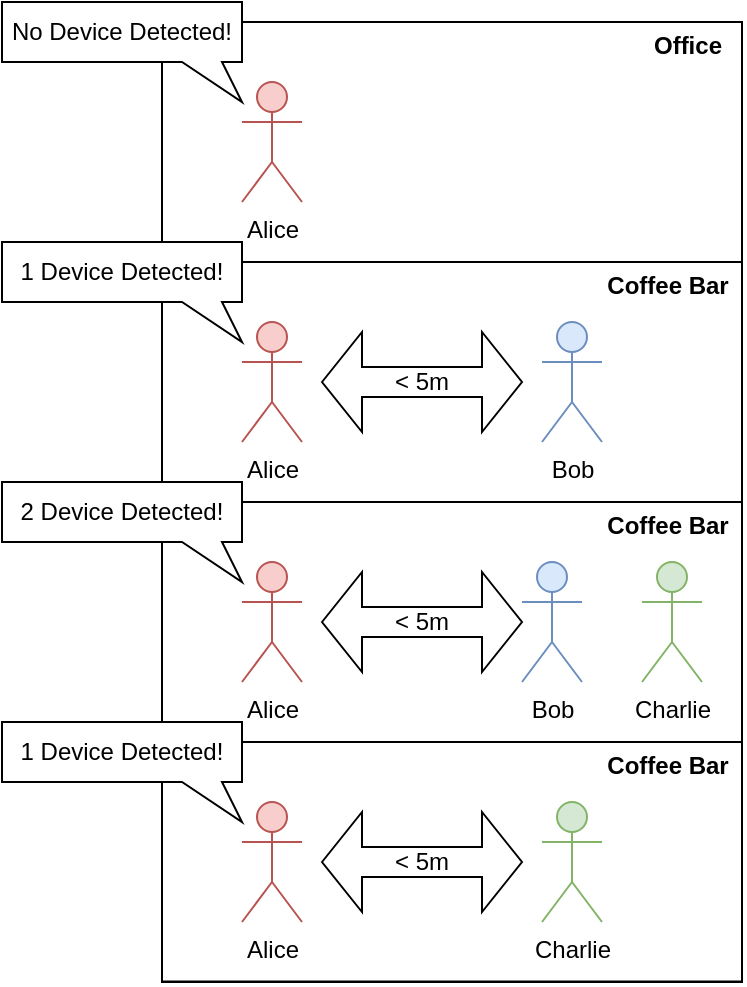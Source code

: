 <mxfile version="14.6.13" type="device"><diagram id="5Sjb_7ukiO546OhRQH8N" name="Page-1"><mxGraphModel dx="1422" dy="765" grid="1" gridSize="10" guides="1" tooltips="1" connect="1" arrows="1" fold="1" page="1" pageScale="1" pageWidth="827" pageHeight="1169" math="0" shadow="0"><root><mxCell id="0"/><mxCell id="1" parent="0"/><mxCell id="jWH7lywBUnDcWHyB5UAR-5" value="" style="rounded=0;whiteSpace=wrap;html=1;" parent="1" vertex="1"><mxGeometry x="140" y="60" width="290" height="480" as="geometry"/></mxCell><mxCell id="jWH7lywBUnDcWHyB5UAR-1" value="Alice" style="shape=umlActor;verticalLabelPosition=bottom;verticalAlign=top;html=1;outlineConnect=0;fillColor=#f8cecc;strokeColor=#b85450;strokeWidth=1;perimeterSpacing=0;" parent="1" vertex="1"><mxGeometry x="180" y="90" width="30" height="60" as="geometry"/></mxCell><mxCell id="jWH7lywBUnDcWHyB5UAR-3" value="Bob" style="shape=umlActor;verticalLabelPosition=bottom;verticalAlign=top;html=1;outlineConnect=0;fillColor=#dae8fc;strokeColor=#6c8ebf;strokeWidth=1;perimeterSpacing=0;" parent="1" vertex="1"><mxGeometry x="330" y="210" width="30" height="60" as="geometry"/></mxCell><mxCell id="jWH7lywBUnDcWHyB5UAR-8" value="Alice" style="shape=umlActor;verticalLabelPosition=bottom;verticalAlign=top;html=1;outlineConnect=0;fillColor=#f8cecc;strokeColor=#b85450;strokeWidth=1;perimeterSpacing=0;" parent="1" vertex="1"><mxGeometry x="180" y="210" width="30" height="60" as="geometry"/></mxCell><mxCell id="jWH7lywBUnDcWHyB5UAR-9" value="" style="endArrow=none;html=1;entryX=1;entryY=0;entryDx=0;entryDy=0;exitX=0;exitY=0;exitDx=0;exitDy=0;" parent="1" edge="1"><mxGeometry width="50" height="50" relative="1" as="geometry"><mxPoint x="140" y="300" as="sourcePoint"/><mxPoint x="430" y="300" as="targetPoint"/></mxGeometry></mxCell><mxCell id="jWH7lywBUnDcWHyB5UAR-12" value="Charlie" style="shape=umlActor;verticalLabelPosition=bottom;verticalAlign=top;html=1;outlineConnect=0;fillColor=#d5e8d4;strokeColor=#82b366;strokeWidth=1;perimeterSpacing=0;" parent="1" vertex="1"><mxGeometry x="330" y="450" width="30" height="60" as="geometry"/></mxCell><mxCell id="jWH7lywBUnDcWHyB5UAR-21" value="&amp;lt; 5m" style="shape=doubleArrow;whiteSpace=wrap;html=1;" parent="1" vertex="1"><mxGeometry x="220" y="215" width="100" height="50" as="geometry"/></mxCell><mxCell id="jWH7lywBUnDcWHyB5UAR-25" value="Alice" style="shape=umlActor;verticalLabelPosition=bottom;verticalAlign=top;html=1;outlineConnect=0;fillColor=#f8cecc;strokeColor=#b85450;strokeWidth=1;perimeterSpacing=0;" parent="1" vertex="1"><mxGeometry x="180" y="330" width="30" height="60" as="geometry"/></mxCell><mxCell id="jWH7lywBUnDcWHyB5UAR-26" value="Bob" style="shape=umlActor;verticalLabelPosition=bottom;verticalAlign=top;html=1;outlineConnect=0;fillColor=#dae8fc;strokeColor=#6c8ebf;strokeWidth=1;perimeterSpacing=0;" parent="1" vertex="1"><mxGeometry x="320" y="330" width="30" height="60" as="geometry"/></mxCell><mxCell id="jWH7lywBUnDcWHyB5UAR-27" value="Charlie" style="shape=umlActor;verticalLabelPosition=bottom;verticalAlign=top;html=1;outlineConnect=0;fillColor=#d5e8d4;strokeColor=#82b366;strokeWidth=1;perimeterSpacing=0;" parent="1" vertex="1"><mxGeometry x="380" y="330" width="30" height="60" as="geometry"/></mxCell><mxCell id="jWH7lywBUnDcWHyB5UAR-30" value="Office" style="text;html=1;strokeColor=none;fillColor=none;align=center;verticalAlign=middle;whiteSpace=wrap;rounded=0;fontStyle=1" parent="1" vertex="1"><mxGeometry x="378" y="62" width="50" height="20" as="geometry"/></mxCell><mxCell id="jWH7lywBUnDcWHyB5UAR-31" value="Coffee Bar" style="text;html=1;strokeColor=none;fillColor=none;align=center;verticalAlign=middle;whiteSpace=wrap;rounded=0;fontStyle=1" parent="1" vertex="1"><mxGeometry x="358" y="182" width="70" height="20" as="geometry"/></mxCell><mxCell id="jWH7lywBUnDcWHyB5UAR-35" value="Alice" style="shape=umlActor;verticalLabelPosition=bottom;verticalAlign=top;html=1;outlineConnect=0;fillColor=#f8cecc;strokeColor=#b85450;strokeWidth=1;perimeterSpacing=0;" parent="1" vertex="1"><mxGeometry x="180" y="450" width="30" height="60" as="geometry"/></mxCell><mxCell id="jWH7lywBUnDcWHyB5UAR-37" value="&amp;lt; 5m" style="shape=doubleArrow;whiteSpace=wrap;html=1;" parent="1" vertex="1"><mxGeometry x="220" y="455" width="100" height="50" as="geometry"/></mxCell><mxCell id="jWH7lywBUnDcWHyB5UAR-40" value="&lt;div&gt;&amp;lt; 5m&lt;/div&gt;" style="shape=doubleArrow;whiteSpace=wrap;html=1;" parent="1" vertex="1"><mxGeometry x="220" y="335" width="100" height="50" as="geometry"/></mxCell><mxCell id="jWH7lywBUnDcWHyB5UAR-41" value="Coffee Bar" style="text;html=1;strokeColor=none;fillColor=none;align=center;verticalAlign=middle;whiteSpace=wrap;rounded=0;fontStyle=1" parent="1" vertex="1"><mxGeometry x="358" y="302" width="70" height="20" as="geometry"/></mxCell><mxCell id="jWH7lywBUnDcWHyB5UAR-43" value="Coffee Bar" style="text;html=1;strokeColor=none;fillColor=none;align=center;verticalAlign=middle;whiteSpace=wrap;rounded=0;fontStyle=1" parent="1" vertex="1"><mxGeometry x="358" y="422" width="70" height="20" as="geometry"/></mxCell><mxCell id="YcUIMHGoxj5JkPWuWVav-7" value="" style="endArrow=none;html=1;entryX=1;entryY=0;entryDx=0;entryDy=0;" edge="1" parent="1"><mxGeometry width="50" height="50" relative="1" as="geometry"><mxPoint x="140" y="180" as="sourcePoint"/><mxPoint x="430" y="180" as="targetPoint"/></mxGeometry></mxCell><mxCell id="YcUIMHGoxj5JkPWuWVav-8" value="" style="endArrow=none;html=1;entryX=1;entryY=0;entryDx=0;entryDy=0;exitX=0;exitY=0;exitDx=0;exitDy=0;" edge="1" parent="1"><mxGeometry width="50" height="50" relative="1" as="geometry"><mxPoint x="140" y="420" as="sourcePoint"/><mxPoint x="430" y="420" as="targetPoint"/></mxGeometry></mxCell><mxCell id="YcUIMHGoxj5JkPWuWVav-9" value="" style="endArrow=none;html=1;entryX=1;entryY=0;entryDx=0;entryDy=0;exitX=0;exitY=0;exitDx=0;exitDy=0;" edge="1" parent="1"><mxGeometry width="50" height="50" relative="1" as="geometry"><mxPoint x="140" y="539.76" as="sourcePoint"/><mxPoint x="430" y="539.76" as="targetPoint"/></mxGeometry></mxCell><mxCell id="jWH7lywBUnDcWHyB5UAR-44" value="No Device Detected!" style="shape=callout;whiteSpace=wrap;html=1;perimeter=calloutPerimeter;position2=1;base=20;size=20;position=0.75;" parent="1" vertex="1"><mxGeometry x="60" y="50" width="120" height="50" as="geometry"/></mxCell><mxCell id="YcUIMHGoxj5JkPWuWVav-4" value="1 Device Detected!" style="shape=callout;whiteSpace=wrap;html=1;perimeter=calloutPerimeter;position2=1;base=20;size=20;position=0.75;" vertex="1" parent="1"><mxGeometry x="60" y="170" width="120" height="50" as="geometry"/></mxCell><mxCell id="YcUIMHGoxj5JkPWuWVav-5" value="1 Device Detected!" style="shape=callout;whiteSpace=wrap;html=1;perimeter=calloutPerimeter;position2=1;base=20;size=20;position=0.75;" vertex="1" parent="1"><mxGeometry x="60" y="410" width="120" height="50" as="geometry"/></mxCell><mxCell id="YcUIMHGoxj5JkPWuWVav-6" value="2 Device Detected!" style="shape=callout;whiteSpace=wrap;html=1;perimeter=calloutPerimeter;position2=1;base=20;size=20;position=0.75;" vertex="1" parent="1"><mxGeometry x="60" y="290" width="120" height="50" as="geometry"/></mxCell></root></mxGraphModel></diagram></mxfile>
